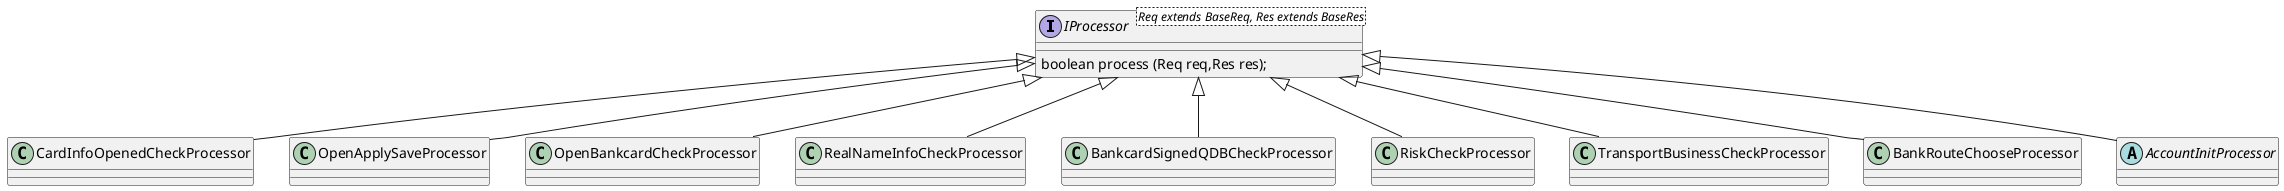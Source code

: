 @startuml

interface IProcessor<Req extends BaseReq, Res extends BaseRes> {
    boolean process (Req req,Res res);
}

class CardInfoOpenedCheckProcessor{
}

class OpenApplySaveProcessor{
}

class OpenBankcardCheckProcessor{
}

class RealNameInfoCheckProcessor{
}

class BankcardSignedQDBCheckProcessor{
}

class RiskCheckProcessor{
}

class TransportBusinessCheckProcessor{
}

class BankRouteChooseProcessor{

}

abstract class AccountInitProcessor{
}

CardInfoOpenedCheckProcessor -up-|> IProcessor
OpenApplySaveProcessor -up-|> IProcessor
OpenBankcardCheckProcessor -up-|> IProcessor
RealNameInfoCheckProcessor -up-|> IProcessor
BankcardSignedQDBCheckProcessor -up-|> IProcessor
RiskCheckProcessor -up-|> IProcessor
TransportBusinessCheckProcessor -up-|> IProcessor
BankRouteChooseProcessor -up-|> IProcessor
AccountInitProcessor -up-|> IProcessor

@enduml
